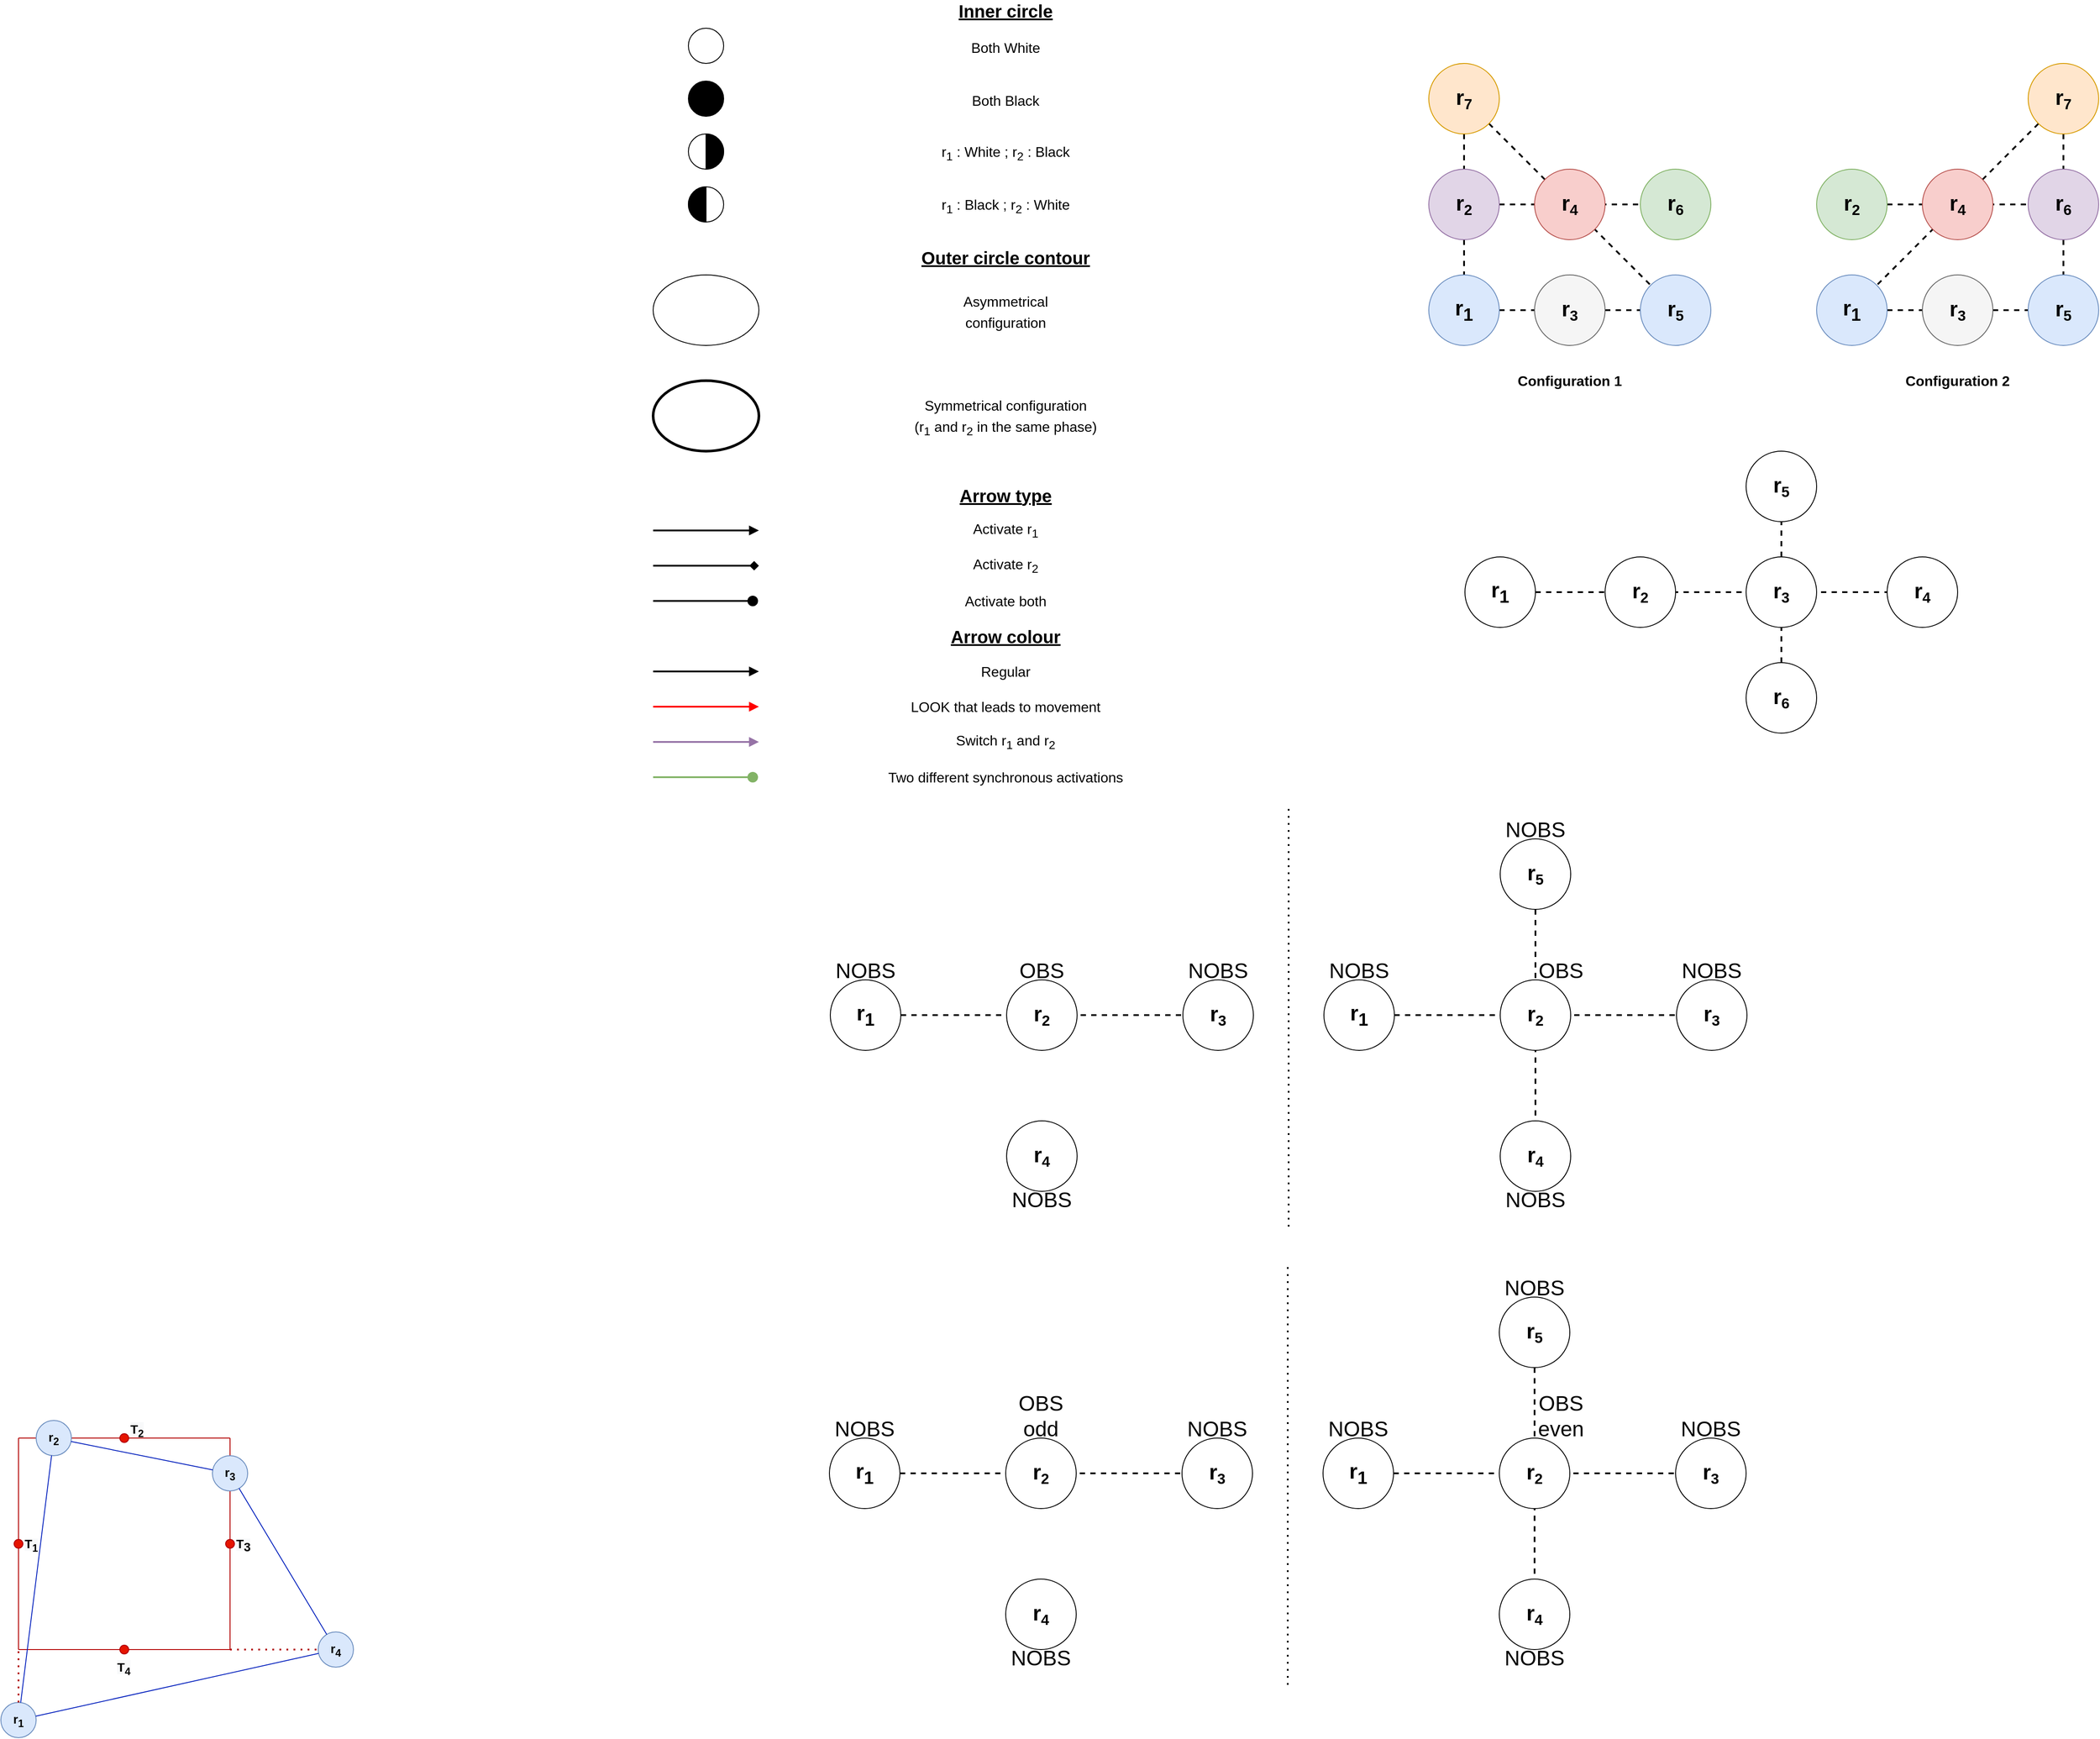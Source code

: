 <mxfile version="13.7.2" type="github">
  <diagram id="yP20fghHwXkNaPs_WLq3" name="Page-1">
    <mxGraphModel dx="1640" dy="391" grid="1" gridSize="10" guides="1" tooltips="1" connect="1" arrows="1" fold="1" page="1" pageScale="1" pageWidth="827" pageHeight="1169" math="0" shadow="0">
      <root>
        <mxCell id="0" />
        <mxCell id="1" parent="0" />
        <mxCell id="9e8V8WB4BOfyPJtOuMQp-1" style="edgeStyle=orthogonalEdgeStyle;rounded=0;html=1;exitX=0.5;exitY=0;entryX=0.5;entryY=1;dashed=1;startArrow=none;startFill=0;endArrow=none;endFill=0;jettySize=auto;orthogonalLoop=1;strokeColor=#000000;strokeWidth=2;fontSize=20;" edge="1" parent="1" source="9e8V8WB4BOfyPJtOuMQp-8" target="9e8V8WB4BOfyPJtOuMQp-7">
          <mxGeometry relative="1" as="geometry" />
        </mxCell>
        <mxCell id="9e8V8WB4BOfyPJtOuMQp-2" style="edgeStyle=orthogonalEdgeStyle;rounded=0;html=1;exitX=1;exitY=0.5;entryX=0;entryY=0.5;startArrow=none;startFill=0;endArrow=none;endFill=0;jettySize=auto;orthogonalLoop=1;strokeColor=#000000;strokeWidth=2;fontSize=12;dashed=1;" edge="1" parent="1" source="9e8V8WB4BOfyPJtOuMQp-3" target="9e8V8WB4BOfyPJtOuMQp-6">
          <mxGeometry relative="1" as="geometry" />
        </mxCell>
        <mxCell id="9e8V8WB4BOfyPJtOuMQp-3" value="&lt;b style=&quot;font-size: 24px&quot;&gt;r&lt;sub&gt;1&lt;/sub&gt;&lt;/b&gt;" style="ellipse;whiteSpace=wrap;html=1;aspect=fixed;strokeWidth=1;fillColor=#FFFFFF;" vertex="1" parent="1">
          <mxGeometry x="921" y="640" width="80" height="80" as="geometry" />
        </mxCell>
        <mxCell id="9e8V8WB4BOfyPJtOuMQp-4" value="&lt;b style=&quot;font-size: 24px&quot;&gt;r&lt;/b&gt;&lt;b style=&quot;font-size: 20px&quot;&gt;&lt;sub&gt;2&lt;/sub&gt;&lt;/b&gt;" style="ellipse;whiteSpace=wrap;html=1;aspect=fixed;strokeWidth=1;fillColor=#FFFFFF;" vertex="1" parent="1">
          <mxGeometry x="1080" y="640" width="80" height="80" as="geometry" />
        </mxCell>
        <mxCell id="9e8V8WB4BOfyPJtOuMQp-5" value="&lt;b style=&quot;font-size: 24px&quot;&gt;r&lt;/b&gt;&lt;b style=&quot;font-size: 20px&quot;&gt;&lt;sub&gt;3&lt;/sub&gt;&lt;/b&gt;" style="ellipse;whiteSpace=wrap;html=1;aspect=fixed;strokeWidth=1;fillColor=#FFFFFF;" vertex="1" parent="1">
          <mxGeometry x="1240" y="640" width="80" height="80" as="geometry" />
        </mxCell>
        <mxCell id="9e8V8WB4BOfyPJtOuMQp-6" value="&lt;b style=&quot;font-size: 24px&quot;&gt;r&lt;/b&gt;&lt;b&gt;&lt;sub&gt;4&lt;/sub&gt;&lt;/b&gt;" style="ellipse;whiteSpace=wrap;html=1;aspect=fixed;strokeWidth=1;fillColor=#FFFFFF;fontSize=20;fontStyle=1" vertex="1" parent="1">
          <mxGeometry x="1400" y="640" width="80" height="80" as="geometry" />
        </mxCell>
        <mxCell id="9e8V8WB4BOfyPJtOuMQp-7" value="&lt;b style=&quot;font-size: 24px&quot;&gt;r&lt;/b&gt;&lt;b&gt;&lt;sub&gt;5&lt;/sub&gt;&lt;/b&gt;" style="ellipse;whiteSpace=wrap;html=1;aspect=fixed;strokeWidth=1;fillColor=#FFFFFF;fontSize=20;fontStyle=1" vertex="1" parent="1">
          <mxGeometry x="1240" y="520" width="80" height="80" as="geometry" />
        </mxCell>
        <mxCell id="9e8V8WB4BOfyPJtOuMQp-8" value="&lt;b style=&quot;font-size: 24px&quot;&gt;r&lt;/b&gt;&lt;b&gt;&lt;sub&gt;6&lt;/sub&gt;&lt;/b&gt;" style="ellipse;whiteSpace=wrap;html=1;aspect=fixed;strokeWidth=1;fillColor=#FFFFFF;fontSize=20;fontStyle=1" vertex="1" parent="1">
          <mxGeometry x="1240" y="760" width="80" height="80" as="geometry" />
        </mxCell>
        <mxCell id="9e8V8WB4BOfyPJtOuMQp-9" style="edgeStyle=none;rounded=0;jumpStyle=arc;html=1;exitX=0.5;exitY=1;entryX=0.5;entryY=0;dashed=1;startArrow=none;startFill=0;endArrow=none;endFill=0;jettySize=auto;orthogonalLoop=1;strokeColor=#000000;strokeWidth=2;fontSize=16;fontColor=#000000;" edge="1" parent="1" source="9e8V8WB4BOfyPJtOuMQp-18" target="9e8V8WB4BOfyPJtOuMQp-15">
          <mxGeometry relative="1" as="geometry" />
        </mxCell>
        <mxCell id="9e8V8WB4BOfyPJtOuMQp-10" style="edgeStyle=none;rounded=0;jumpStyle=arc;html=1;exitX=1;exitY=1;entryX=0;entryY=0;startArrow=none;startFill=0;endArrow=none;endFill=0;jettySize=auto;orthogonalLoop=1;strokeColor=#000000;strokeWidth=2;fontSize=16;fontColor=#000000;dashed=1;" edge="1" parent="1" source="9e8V8WB4BOfyPJtOuMQp-18" target="9e8V8WB4BOfyPJtOuMQp-17">
          <mxGeometry relative="1" as="geometry" />
        </mxCell>
        <mxCell id="9e8V8WB4BOfyPJtOuMQp-11" style="edgeStyle=none;rounded=0;jumpStyle=arc;html=1;exitX=1;exitY=0.5;entryX=0;entryY=0.5;dashed=1;startArrow=none;startFill=0;endArrow=none;endFill=0;jettySize=auto;orthogonalLoop=1;strokeColor=#000000;strokeWidth=2;fontSize=16;fontColor=#000000;" edge="1" parent="1" source="9e8V8WB4BOfyPJtOuMQp-19" target="9e8V8WB4BOfyPJtOuMQp-13">
          <mxGeometry relative="1" as="geometry" />
        </mxCell>
        <mxCell id="9e8V8WB4BOfyPJtOuMQp-12" value="&lt;b style=&quot;font-size: 24px&quot;&gt;r&lt;/b&gt;&lt;b style=&quot;font-size: 20px&quot;&gt;&lt;sub&gt;4&lt;/sub&gt;&lt;/b&gt;" style="ellipse;whiteSpace=wrap;html=1;aspect=fixed;rounded=0;fillColor=#f8cecc;fontSize=16;strokeColor=#b85450;" vertex="1" parent="1">
          <mxGeometry x="1000" y="200" width="80" height="80" as="geometry" />
        </mxCell>
        <mxCell id="9e8V8WB4BOfyPJtOuMQp-13" value="&lt;b style=&quot;font-size: 24px&quot;&gt;r&lt;/b&gt;&lt;b style=&quot;font-size: 20px&quot;&gt;&lt;sub&gt;6&lt;/sub&gt;&lt;/b&gt;" style="ellipse;whiteSpace=wrap;html=1;aspect=fixed;rounded=0;fillColor=#d5e8d4;fontSize=16;strokeColor=#82b366;" vertex="1" parent="1">
          <mxGeometry x="1120" y="200" width="80" height="80" as="geometry" />
        </mxCell>
        <mxCell id="9e8V8WB4BOfyPJtOuMQp-14" style="edgeStyle=none;rounded=0;jumpStyle=arc;html=1;exitX=1;exitY=0.5;entryX=0;entryY=0.5;dashed=1;startArrow=none;startFill=0;endArrow=none;endFill=0;jettySize=auto;orthogonalLoop=1;strokeColor=#000000;strokeWidth=2;fontSize=16;fontColor=#000000;" edge="1" parent="1" source="9e8V8WB4BOfyPJtOuMQp-15" target="9e8V8WB4BOfyPJtOuMQp-17">
          <mxGeometry relative="1" as="geometry" />
        </mxCell>
        <mxCell id="9e8V8WB4BOfyPJtOuMQp-15" value="&lt;b style=&quot;font-size: 24px&quot;&gt;r&lt;sub&gt;1&lt;/sub&gt;&lt;/b&gt;" style="ellipse;whiteSpace=wrap;html=1;aspect=fixed;rounded=0;fillColor=#dae8fc;fontSize=16;strokeColor=#6c8ebf;" vertex="1" parent="1">
          <mxGeometry x="880" y="320" width="80" height="80" as="geometry" />
        </mxCell>
        <mxCell id="9e8V8WB4BOfyPJtOuMQp-16" value="&lt;b style=&quot;font-size: 24px&quot;&gt;r&lt;/b&gt;&lt;b style=&quot;font-size: 20px&quot;&gt;&lt;sub&gt;3&lt;/sub&gt;&lt;/b&gt;" style="ellipse;whiteSpace=wrap;html=1;aspect=fixed;rounded=0;fillColor=#f5f5f5;fontSize=16;strokeColor=#666666;" vertex="1" parent="1">
          <mxGeometry x="1000" y="320" width="80" height="80" as="geometry" />
        </mxCell>
        <mxCell id="9e8V8WB4BOfyPJtOuMQp-17" value="&lt;b style=&quot;font-size: 24px&quot;&gt;r&lt;/b&gt;&lt;b style=&quot;font-size: 20px&quot;&gt;&lt;sub&gt;5&lt;/sub&gt;&lt;/b&gt;" style="ellipse;whiteSpace=wrap;html=1;aspect=fixed;rounded=0;fillColor=#dae8fc;fontSize=16;strokeColor=#6c8ebf;" vertex="1" parent="1">
          <mxGeometry x="1120" y="320" width="80" height="80" as="geometry" />
        </mxCell>
        <mxCell id="9e8V8WB4BOfyPJtOuMQp-18" value="&lt;b style=&quot;font-size: 24px&quot;&gt;r&lt;/b&gt;&lt;b style=&quot;font-size: 20px&quot;&gt;&lt;sub&gt;7&lt;/sub&gt;&lt;/b&gt;" style="ellipse;whiteSpace=wrap;html=1;aspect=fixed;rounded=0;fillColor=#ffe6cc;fontSize=16;strokeColor=#d79b00;" vertex="1" parent="1">
          <mxGeometry x="880" y="80" width="80" height="80" as="geometry" />
        </mxCell>
        <mxCell id="9e8V8WB4BOfyPJtOuMQp-19" value="&lt;b style=&quot;font-size: 24px&quot;&gt;r&lt;/b&gt;&lt;b style=&quot;font-size: 20px&quot;&gt;&lt;sub&gt;2&lt;/sub&gt;&lt;/b&gt;" style="ellipse;whiteSpace=wrap;html=1;aspect=fixed;rounded=0;fillColor=#e1d5e7;fontSize=16;strokeColor=#9673a6;" vertex="1" parent="1">
          <mxGeometry x="880" y="200" width="80" height="80" as="geometry" />
        </mxCell>
        <mxCell id="9e8V8WB4BOfyPJtOuMQp-20" style="edgeStyle=none;rounded=0;jumpStyle=arc;html=1;dashed=1;startArrow=none;startFill=0;endArrow=none;endFill=0;jettySize=auto;orthogonalLoop=1;strokeColor=#000000;strokeWidth=2;fontSize=16;fontColor=#000000;entryX=1;entryY=0;exitX=0;exitY=1;" edge="1" parent="1" source="9e8V8WB4BOfyPJtOuMQp-29" target="9e8V8WB4BOfyPJtOuMQp-26">
          <mxGeometry relative="1" as="geometry" />
        </mxCell>
        <mxCell id="9e8V8WB4BOfyPJtOuMQp-21" style="edgeStyle=none;rounded=0;jumpStyle=arc;html=1;startArrow=none;startFill=0;endArrow=none;endFill=0;jettySize=auto;orthogonalLoop=1;strokeColor=#000000;strokeWidth=2;fontSize=16;fontColor=#000000;dashed=1;" edge="1" parent="1" source="9e8V8WB4BOfyPJtOuMQp-29" target="9e8V8WB4BOfyPJtOuMQp-28">
          <mxGeometry relative="1" as="geometry" />
        </mxCell>
        <mxCell id="9e8V8WB4BOfyPJtOuMQp-22" style="edgeStyle=none;rounded=0;jumpStyle=arc;html=1;exitX=1;exitY=0.5;entryX=0;entryY=0.5;dashed=1;startArrow=none;startFill=0;endArrow=none;endFill=0;jettySize=auto;orthogonalLoop=1;strokeColor=#000000;strokeWidth=2;fontSize=16;fontColor=#000000;" edge="1" parent="1" source="9e8V8WB4BOfyPJtOuMQp-30" target="9e8V8WB4BOfyPJtOuMQp-24">
          <mxGeometry relative="1" as="geometry" />
        </mxCell>
        <mxCell id="9e8V8WB4BOfyPJtOuMQp-23" value="&lt;b style=&quot;font-size: 24px&quot;&gt;r&lt;/b&gt;&lt;b style=&quot;font-size: 20px&quot;&gt;&lt;sub&gt;4&lt;/sub&gt;&lt;/b&gt;" style="ellipse;whiteSpace=wrap;html=1;aspect=fixed;rounded=0;fillColor=#f8cecc;fontSize=16;strokeColor=#b85450;" vertex="1" parent="1">
          <mxGeometry x="1440" y="200" width="80" height="80" as="geometry" />
        </mxCell>
        <mxCell id="9e8V8WB4BOfyPJtOuMQp-24" value="&lt;b style=&quot;font-size: 24px&quot;&gt;r&lt;/b&gt;&lt;b style=&quot;font-size: 20px&quot;&gt;&lt;sub&gt;6&lt;/sub&gt;&lt;/b&gt;" style="ellipse;whiteSpace=wrap;html=1;aspect=fixed;rounded=0;fillColor=#e1d5e7;fontSize=16;strokeColor=#9673a6;" vertex="1" parent="1">
          <mxGeometry x="1560" y="200" width="80" height="80" as="geometry" />
        </mxCell>
        <mxCell id="9e8V8WB4BOfyPJtOuMQp-25" style="edgeStyle=none;rounded=0;jumpStyle=arc;html=1;exitX=1;exitY=0.5;entryX=0;entryY=0.5;dashed=1;startArrow=none;startFill=0;endArrow=none;endFill=0;jettySize=auto;orthogonalLoop=1;strokeColor=#000000;strokeWidth=2;fontSize=16;fontColor=#000000;" edge="1" parent="1" source="9e8V8WB4BOfyPJtOuMQp-26" target="9e8V8WB4BOfyPJtOuMQp-28">
          <mxGeometry relative="1" as="geometry" />
        </mxCell>
        <mxCell id="9e8V8WB4BOfyPJtOuMQp-26" value="&lt;b style=&quot;font-size: 24px&quot;&gt;r&lt;sub&gt;1&lt;/sub&gt;&lt;/b&gt;" style="ellipse;whiteSpace=wrap;html=1;aspect=fixed;rounded=0;fillColor=#dae8fc;fontSize=16;strokeColor=#6c8ebf;" vertex="1" parent="1">
          <mxGeometry x="1320" y="320" width="80" height="80" as="geometry" />
        </mxCell>
        <mxCell id="9e8V8WB4BOfyPJtOuMQp-27" value="&lt;b style=&quot;font-size: 24px&quot;&gt;r&lt;/b&gt;&lt;b style=&quot;font-size: 20px&quot;&gt;&lt;sub&gt;3&lt;/sub&gt;&lt;/b&gt;" style="ellipse;whiteSpace=wrap;html=1;aspect=fixed;rounded=0;fillColor=#f5f5f5;fontSize=16;strokeColor=#666666;" vertex="1" parent="1">
          <mxGeometry x="1440" y="320" width="80" height="80" as="geometry" />
        </mxCell>
        <mxCell id="9e8V8WB4BOfyPJtOuMQp-28" value="&lt;b style=&quot;font-size: 24px&quot;&gt;r&lt;/b&gt;&lt;b style=&quot;font-size: 20px&quot;&gt;&lt;sub&gt;5&lt;/sub&gt;&lt;/b&gt;" style="ellipse;whiteSpace=wrap;html=1;aspect=fixed;rounded=0;fillColor=#dae8fc;fontSize=16;strokeColor=#6c8ebf;" vertex="1" parent="1">
          <mxGeometry x="1560" y="320" width="80" height="80" as="geometry" />
        </mxCell>
        <mxCell id="9e8V8WB4BOfyPJtOuMQp-29" value="&lt;b style=&quot;font-size: 24px&quot;&gt;r&lt;/b&gt;&lt;b style=&quot;font-size: 20px&quot;&gt;&lt;sub&gt;7&lt;/sub&gt;&lt;/b&gt;" style="ellipse;whiteSpace=wrap;html=1;aspect=fixed;rounded=0;fillColor=#ffe6cc;fontSize=16;strokeColor=#d79b00;" vertex="1" parent="1">
          <mxGeometry x="1560" y="80" width="80" height="80" as="geometry" />
        </mxCell>
        <mxCell id="9e8V8WB4BOfyPJtOuMQp-30" value="&lt;b style=&quot;font-size: 24px&quot;&gt;r&lt;/b&gt;&lt;b style=&quot;font-size: 20px&quot;&gt;&lt;sub&gt;2&lt;/sub&gt;&lt;/b&gt;" style="ellipse;whiteSpace=wrap;html=1;aspect=fixed;rounded=0;fillColor=#d5e8d4;fontSize=16;strokeColor=#82b366;" vertex="1" parent="1">
          <mxGeometry x="1320" y="200" width="80" height="80" as="geometry" />
        </mxCell>
        <mxCell id="9e8V8WB4BOfyPJtOuMQp-31" value="Configuration 1" style="text;html=1;strokeColor=none;fillColor=none;align=center;verticalAlign=middle;whiteSpace=wrap;rounded=0;fontSize=16;fontStyle=1" vertex="1" parent="1">
          <mxGeometry x="970" y="430" width="140" height="20" as="geometry" />
        </mxCell>
        <mxCell id="9e8V8WB4BOfyPJtOuMQp-32" value="Configuration 2" style="text;html=1;strokeColor=none;fillColor=none;align=center;verticalAlign=middle;whiteSpace=wrap;rounded=0;fontSize=16;fontStyle=1" vertex="1" parent="1">
          <mxGeometry x="1410" y="430" width="140" height="20" as="geometry" />
        </mxCell>
        <mxCell id="9e8V8WB4BOfyPJtOuMQp-33" style="edgeStyle=orthogonalEdgeStyle;rounded=0;orthogonalLoop=1;jettySize=auto;html=1;exitX=1;exitY=0.5;exitDx=0;exitDy=0;entryX=0;entryY=0.5;entryDx=0;entryDy=0;fontSize=24;dashed=1;endArrow=none;endFill=0;strokeWidth=2;" edge="1" parent="1" source="9e8V8WB4BOfyPJtOuMQp-34" target="9e8V8WB4BOfyPJtOuMQp-35">
          <mxGeometry relative="1" as="geometry" />
        </mxCell>
        <mxCell id="9e8V8WB4BOfyPJtOuMQp-34" value="&lt;b&gt;r&lt;sub&gt;1&lt;/sub&gt;&lt;/b&gt;" style="ellipse;whiteSpace=wrap;html=1;aspect=fixed;fontStyle=1;fontSize=24;" vertex="1" parent="1">
          <mxGeometry x="201" y="1120" width="80" height="80" as="geometry" />
        </mxCell>
        <mxCell id="9e8V8WB4BOfyPJtOuMQp-35" value="&lt;b&gt;r&lt;/b&gt;&lt;b style=&quot;font-size: 20px&quot;&gt;&lt;sub&gt;3&lt;/sub&gt;&lt;/b&gt;" style="ellipse;whiteSpace=wrap;html=1;aspect=fixed;fontStyle=1;fontSize=24;" vertex="1" parent="1">
          <mxGeometry x="601" y="1120" width="80" height="80" as="geometry" />
        </mxCell>
        <mxCell id="9e8V8WB4BOfyPJtOuMQp-36" value="&lt;b&gt;r&lt;/b&gt;&lt;b style=&quot;font-size: 20px&quot;&gt;&lt;sub&gt;4&lt;/sub&gt;&lt;/b&gt;" style="ellipse;whiteSpace=wrap;html=1;aspect=fixed;fontStyle=1;fontSize=24;" vertex="1" parent="1">
          <mxGeometry x="401" y="1280" width="80" height="80" as="geometry" />
        </mxCell>
        <mxCell id="9e8V8WB4BOfyPJtOuMQp-37" value="&lt;b&gt;r&lt;/b&gt;&lt;b style=&quot;font-size: 20px&quot;&gt;&lt;sub&gt;2&lt;/sub&gt;&lt;/b&gt;" style="ellipse;whiteSpace=wrap;html=1;aspect=fixed;fontStyle=1;fontSize=24;" vertex="1" parent="1">
          <mxGeometry x="401" y="1120" width="80" height="80" as="geometry" />
        </mxCell>
        <mxCell id="9e8V8WB4BOfyPJtOuMQp-38" value="NOBS" style="text;html=1;strokeColor=none;fillColor=none;align=center;verticalAlign=middle;whiteSpace=wrap;rounded=0;fontSize=24;" vertex="1" parent="1">
          <mxGeometry x="221" y="1100" width="40" height="20" as="geometry" />
        </mxCell>
        <mxCell id="9e8V8WB4BOfyPJtOuMQp-39" value="NOBS" style="text;html=1;strokeColor=none;fillColor=none;align=center;verticalAlign=middle;whiteSpace=wrap;rounded=0;fontSize=24;" vertex="1" parent="1">
          <mxGeometry x="621" y="1100" width="40" height="20" as="geometry" />
        </mxCell>
        <mxCell id="9e8V8WB4BOfyPJtOuMQp-40" value="NOBS" style="text;html=1;strokeColor=none;fillColor=none;align=center;verticalAlign=middle;whiteSpace=wrap;rounded=0;fontSize=24;" vertex="1" parent="1">
          <mxGeometry x="421" y="1360" width="40" height="20" as="geometry" />
        </mxCell>
        <mxCell id="9e8V8WB4BOfyPJtOuMQp-41" value="OBS" style="text;html=1;strokeColor=none;fillColor=none;align=center;verticalAlign=middle;whiteSpace=wrap;rounded=0;fontSize=24;" vertex="1" parent="1">
          <mxGeometry x="421" y="1100" width="40" height="20" as="geometry" />
        </mxCell>
        <mxCell id="9e8V8WB4BOfyPJtOuMQp-42" style="edgeStyle=orthogonalEdgeStyle;rounded=0;orthogonalLoop=1;jettySize=auto;html=1;exitX=1;exitY=0.5;exitDx=0;exitDy=0;entryX=0;entryY=0.5;entryDx=0;entryDy=0;fontSize=24;dashed=1;endArrow=none;endFill=0;strokeWidth=2;" edge="1" parent="1" source="9e8V8WB4BOfyPJtOuMQp-43" target="9e8V8WB4BOfyPJtOuMQp-44">
          <mxGeometry relative="1" as="geometry" />
        </mxCell>
        <mxCell id="9e8V8WB4BOfyPJtOuMQp-43" value="&lt;b&gt;r&lt;sub&gt;1&lt;/sub&gt;&lt;/b&gt;" style="ellipse;whiteSpace=wrap;html=1;aspect=fixed;fontStyle=1;fontSize=24;" vertex="1" parent="1">
          <mxGeometry x="761" y="1120" width="80" height="80" as="geometry" />
        </mxCell>
        <mxCell id="9e8V8WB4BOfyPJtOuMQp-44" value="&lt;b&gt;r&lt;/b&gt;&lt;b style=&quot;font-size: 20px&quot;&gt;&lt;sub&gt;3&lt;/sub&gt;&lt;/b&gt;" style="ellipse;whiteSpace=wrap;html=1;aspect=fixed;fontStyle=1;fontSize=24;" vertex="1" parent="1">
          <mxGeometry x="1161" y="1120" width="80" height="80" as="geometry" />
        </mxCell>
        <mxCell id="9e8V8WB4BOfyPJtOuMQp-45" value="&lt;b&gt;r&lt;/b&gt;&lt;b style=&quot;font-size: 20px&quot;&gt;&lt;sub&gt;4&lt;/sub&gt;&lt;/b&gt;" style="ellipse;whiteSpace=wrap;html=1;aspect=fixed;fontStyle=1;fontSize=24;" vertex="1" parent="1">
          <mxGeometry x="961" y="1280" width="80" height="80" as="geometry" />
        </mxCell>
        <mxCell id="9e8V8WB4BOfyPJtOuMQp-46" value="NOBS" style="text;html=1;strokeColor=none;fillColor=none;align=center;verticalAlign=middle;whiteSpace=wrap;rounded=0;fontSize=24;" vertex="1" parent="1">
          <mxGeometry x="781" y="1100" width="40" height="20" as="geometry" />
        </mxCell>
        <mxCell id="9e8V8WB4BOfyPJtOuMQp-47" value="NOBS" style="text;html=1;strokeColor=none;fillColor=none;align=center;verticalAlign=middle;whiteSpace=wrap;rounded=0;fontSize=24;" vertex="1" parent="1">
          <mxGeometry x="1181" y="1100" width="40" height="20" as="geometry" />
        </mxCell>
        <mxCell id="9e8V8WB4BOfyPJtOuMQp-48" value="NOBS" style="text;html=1;strokeColor=none;fillColor=none;align=center;verticalAlign=middle;whiteSpace=wrap;rounded=0;fontSize=24;" vertex="1" parent="1">
          <mxGeometry x="981" y="1360" width="40" height="20" as="geometry" />
        </mxCell>
        <mxCell id="9e8V8WB4BOfyPJtOuMQp-49" style="edgeStyle=orthogonalEdgeStyle;rounded=0;orthogonalLoop=1;jettySize=auto;html=1;exitX=0.5;exitY=1;exitDx=0;exitDy=0;entryX=0.5;entryY=0;entryDx=0;entryDy=0;dashed=1;endArrow=none;endFill=0;strokeWidth=2;fontSize=24;" edge="1" parent="1" source="9e8V8WB4BOfyPJtOuMQp-50" target="9e8V8WB4BOfyPJtOuMQp-45">
          <mxGeometry relative="1" as="geometry" />
        </mxCell>
        <mxCell id="9e8V8WB4BOfyPJtOuMQp-50" value="&lt;b&gt;r&lt;/b&gt;&lt;b style=&quot;font-size: 20px&quot;&gt;&lt;sub&gt;5&lt;/sub&gt;&lt;/b&gt;" style="ellipse;whiteSpace=wrap;html=1;aspect=fixed;fontStyle=1;fontSize=24;" vertex="1" parent="1">
          <mxGeometry x="961" y="960" width="80" height="80" as="geometry" />
        </mxCell>
        <mxCell id="9e8V8WB4BOfyPJtOuMQp-51" value="NOBS" style="text;html=1;strokeColor=none;fillColor=none;align=center;verticalAlign=middle;whiteSpace=wrap;rounded=0;fontSize=24;" vertex="1" parent="1">
          <mxGeometry x="981" y="940" width="40" height="20" as="geometry" />
        </mxCell>
        <mxCell id="9e8V8WB4BOfyPJtOuMQp-52" value="&lt;b&gt;r&lt;/b&gt;&lt;b style=&quot;font-size: 20px&quot;&gt;&lt;sub&gt;2&lt;/sub&gt;&lt;/b&gt;" style="ellipse;whiteSpace=wrap;html=1;aspect=fixed;fontStyle=1;fontSize=24;" vertex="1" parent="1">
          <mxGeometry x="961" y="1120" width="80" height="80" as="geometry" />
        </mxCell>
        <mxCell id="9e8V8WB4BOfyPJtOuMQp-53" value="" style="endArrow=none;dashed=1;html=1;dashPattern=1 3;strokeWidth=2;fontSize=24;" edge="1" parent="1">
          <mxGeometry width="50" height="50" relative="1" as="geometry">
            <mxPoint x="721" y="1400" as="sourcePoint" />
            <mxPoint x="721" y="920" as="targetPoint" />
          </mxGeometry>
        </mxCell>
        <mxCell id="9e8V8WB4BOfyPJtOuMQp-54" value="OBS" style="text;html=1;strokeColor=none;fillColor=none;align=center;verticalAlign=middle;whiteSpace=wrap;rounded=0;fontSize=24;" vertex="1" parent="1">
          <mxGeometry x="1010" y="1100" width="40" height="20" as="geometry" />
        </mxCell>
        <mxCell id="9e8V8WB4BOfyPJtOuMQp-55" style="edgeStyle=orthogonalEdgeStyle;rounded=0;orthogonalLoop=1;jettySize=auto;html=1;exitX=1;exitY=0.5;exitDx=0;exitDy=0;entryX=0;entryY=0.5;entryDx=0;entryDy=0;fontSize=24;dashed=1;endArrow=none;endFill=0;strokeWidth=2;" edge="1" parent="1" source="9e8V8WB4BOfyPJtOuMQp-56" target="9e8V8WB4BOfyPJtOuMQp-57">
          <mxGeometry relative="1" as="geometry" />
        </mxCell>
        <mxCell id="9e8V8WB4BOfyPJtOuMQp-56" value="&lt;b&gt;r&lt;sub&gt;1&lt;/sub&gt;&lt;/b&gt;" style="ellipse;whiteSpace=wrap;html=1;aspect=fixed;fontStyle=1;fontSize=24;" vertex="1" parent="1">
          <mxGeometry x="200" y="1640" width="80" height="80" as="geometry" />
        </mxCell>
        <mxCell id="9e8V8WB4BOfyPJtOuMQp-57" value="&lt;b&gt;r&lt;/b&gt;&lt;b style=&quot;font-size: 20px&quot;&gt;&lt;sub&gt;3&lt;/sub&gt;&lt;/b&gt;" style="ellipse;whiteSpace=wrap;html=1;aspect=fixed;fontStyle=1;fontSize=24;" vertex="1" parent="1">
          <mxGeometry x="600" y="1640" width="80" height="80" as="geometry" />
        </mxCell>
        <mxCell id="9e8V8WB4BOfyPJtOuMQp-58" value="&lt;b&gt;r&lt;/b&gt;&lt;b style=&quot;font-size: 20px&quot;&gt;&lt;sub&gt;4&lt;/sub&gt;&lt;/b&gt;" style="ellipse;whiteSpace=wrap;html=1;aspect=fixed;fontStyle=1;fontSize=24;" vertex="1" parent="1">
          <mxGeometry x="400" y="1800" width="80" height="80" as="geometry" />
        </mxCell>
        <mxCell id="9e8V8WB4BOfyPJtOuMQp-59" value="&lt;b&gt;r&lt;/b&gt;&lt;b style=&quot;font-size: 20px&quot;&gt;&lt;sub&gt;2&lt;/sub&gt;&lt;/b&gt;" style="ellipse;whiteSpace=wrap;html=1;aspect=fixed;fontStyle=1;fontSize=24;" vertex="1" parent="1">
          <mxGeometry x="400" y="1640" width="80" height="80" as="geometry" />
        </mxCell>
        <mxCell id="9e8V8WB4BOfyPJtOuMQp-60" value="NOBS" style="text;html=1;strokeColor=none;fillColor=none;align=center;verticalAlign=middle;whiteSpace=wrap;rounded=0;fontSize=24;" vertex="1" parent="1">
          <mxGeometry x="220" y="1620" width="40" height="20" as="geometry" />
        </mxCell>
        <mxCell id="9e8V8WB4BOfyPJtOuMQp-61" value="NOBS" style="text;html=1;strokeColor=none;fillColor=none;align=center;verticalAlign=middle;whiteSpace=wrap;rounded=0;fontSize=24;" vertex="1" parent="1">
          <mxGeometry x="620" y="1620" width="40" height="20" as="geometry" />
        </mxCell>
        <mxCell id="9e8V8WB4BOfyPJtOuMQp-62" value="NOBS" style="text;html=1;strokeColor=none;fillColor=none;align=center;verticalAlign=middle;whiteSpace=wrap;rounded=0;fontSize=24;" vertex="1" parent="1">
          <mxGeometry x="420" y="1880" width="40" height="20" as="geometry" />
        </mxCell>
        <mxCell id="9e8V8WB4BOfyPJtOuMQp-63" value="OBS&lt;br&gt;odd" style="text;html=1;strokeColor=none;fillColor=none;align=center;verticalAlign=middle;whiteSpace=wrap;rounded=0;fontSize=24;" vertex="1" parent="1">
          <mxGeometry x="420" y="1590" width="40" height="50" as="geometry" />
        </mxCell>
        <mxCell id="9e8V8WB4BOfyPJtOuMQp-64" style="edgeStyle=orthogonalEdgeStyle;rounded=0;orthogonalLoop=1;jettySize=auto;html=1;exitX=1;exitY=0.5;exitDx=0;exitDy=0;entryX=0;entryY=0.5;entryDx=0;entryDy=0;fontSize=24;dashed=1;endArrow=none;endFill=0;strokeWidth=2;" edge="1" parent="1" source="9e8V8WB4BOfyPJtOuMQp-65" target="9e8V8WB4BOfyPJtOuMQp-66">
          <mxGeometry relative="1" as="geometry" />
        </mxCell>
        <mxCell id="9e8V8WB4BOfyPJtOuMQp-65" value="&lt;b&gt;r&lt;sub&gt;1&lt;/sub&gt;&lt;/b&gt;" style="ellipse;whiteSpace=wrap;html=1;aspect=fixed;fontStyle=1;fontSize=24;" vertex="1" parent="1">
          <mxGeometry x="760" y="1640" width="80" height="80" as="geometry" />
        </mxCell>
        <mxCell id="9e8V8WB4BOfyPJtOuMQp-66" value="&lt;b&gt;r&lt;/b&gt;&lt;b style=&quot;font-size: 20px&quot;&gt;&lt;sub&gt;3&lt;/sub&gt;&lt;/b&gt;" style="ellipse;whiteSpace=wrap;html=1;aspect=fixed;fontStyle=1;fontSize=24;" vertex="1" parent="1">
          <mxGeometry x="1160" y="1640" width="80" height="80" as="geometry" />
        </mxCell>
        <mxCell id="9e8V8WB4BOfyPJtOuMQp-67" value="&lt;b&gt;r&lt;/b&gt;&lt;b style=&quot;font-size: 20px&quot;&gt;&lt;sub&gt;4&lt;/sub&gt;&lt;/b&gt;" style="ellipse;whiteSpace=wrap;html=1;aspect=fixed;fontStyle=1;fontSize=24;" vertex="1" parent="1">
          <mxGeometry x="960" y="1800" width="80" height="80" as="geometry" />
        </mxCell>
        <mxCell id="9e8V8WB4BOfyPJtOuMQp-68" value="NOBS" style="text;html=1;strokeColor=none;fillColor=none;align=center;verticalAlign=middle;whiteSpace=wrap;rounded=0;fontSize=24;" vertex="1" parent="1">
          <mxGeometry x="780" y="1620" width="40" height="20" as="geometry" />
        </mxCell>
        <mxCell id="9e8V8WB4BOfyPJtOuMQp-69" value="NOBS" style="text;html=1;strokeColor=none;fillColor=none;align=center;verticalAlign=middle;whiteSpace=wrap;rounded=0;fontSize=24;" vertex="1" parent="1">
          <mxGeometry x="1180" y="1620" width="40" height="20" as="geometry" />
        </mxCell>
        <mxCell id="9e8V8WB4BOfyPJtOuMQp-70" value="NOBS" style="text;html=1;strokeColor=none;fillColor=none;align=center;verticalAlign=middle;whiteSpace=wrap;rounded=0;fontSize=24;" vertex="1" parent="1">
          <mxGeometry x="980" y="1880" width="40" height="20" as="geometry" />
        </mxCell>
        <mxCell id="9e8V8WB4BOfyPJtOuMQp-71" style="edgeStyle=orthogonalEdgeStyle;rounded=0;orthogonalLoop=1;jettySize=auto;html=1;exitX=0.5;exitY=1;exitDx=0;exitDy=0;entryX=0.5;entryY=0;entryDx=0;entryDy=0;dashed=1;endArrow=none;endFill=0;strokeWidth=2;fontSize=24;" edge="1" parent="1" source="9e8V8WB4BOfyPJtOuMQp-72" target="9e8V8WB4BOfyPJtOuMQp-67">
          <mxGeometry relative="1" as="geometry" />
        </mxCell>
        <mxCell id="9e8V8WB4BOfyPJtOuMQp-72" value="&lt;b&gt;r&lt;/b&gt;&lt;b style=&quot;font-size: 20px&quot;&gt;&lt;sub&gt;5&lt;/sub&gt;&lt;/b&gt;" style="ellipse;whiteSpace=wrap;html=1;aspect=fixed;fontStyle=1;fontSize=24;" vertex="1" parent="1">
          <mxGeometry x="960" y="1480" width="80" height="80" as="geometry" />
        </mxCell>
        <mxCell id="9e8V8WB4BOfyPJtOuMQp-73" value="NOBS" style="text;html=1;strokeColor=none;fillColor=none;align=center;verticalAlign=middle;whiteSpace=wrap;rounded=0;fontSize=24;" vertex="1" parent="1">
          <mxGeometry x="980" y="1460" width="40" height="20" as="geometry" />
        </mxCell>
        <mxCell id="9e8V8WB4BOfyPJtOuMQp-74" value="&lt;b&gt;r&lt;/b&gt;&lt;b style=&quot;font-size: 20px&quot;&gt;&lt;sub&gt;2&lt;/sub&gt;&lt;/b&gt;" style="ellipse;whiteSpace=wrap;html=1;aspect=fixed;fontStyle=1;fontSize=24;" vertex="1" parent="1">
          <mxGeometry x="960" y="1640" width="80" height="80" as="geometry" />
        </mxCell>
        <mxCell id="9e8V8WB4BOfyPJtOuMQp-75" value="" style="endArrow=none;dashed=1;html=1;dashPattern=1 3;strokeWidth=2;fontSize=24;" edge="1" parent="1">
          <mxGeometry width="50" height="50" relative="1" as="geometry">
            <mxPoint x="720" y="1920" as="sourcePoint" />
            <mxPoint x="720" y="1440" as="targetPoint" />
          </mxGeometry>
        </mxCell>
        <mxCell id="9e8V8WB4BOfyPJtOuMQp-76" value="OBS&lt;br&gt;even" style="text;html=1;strokeColor=none;fillColor=none;align=center;verticalAlign=middle;whiteSpace=wrap;rounded=0;fontSize=24;" vertex="1" parent="1">
          <mxGeometry x="1010" y="1590" width="40" height="50" as="geometry" />
        </mxCell>
        <mxCell id="9e8V8WB4BOfyPJtOuMQp-77" value="" style="ellipse;whiteSpace=wrap;html=1;shadow=0;strokeColor=#000000;strokeWidth=1;fillColor=#000000;gradientColor=none;" vertex="1" parent="1">
          <mxGeometry x="40" y="100" width="40" height="40" as="geometry" />
        </mxCell>
        <mxCell id="9e8V8WB4BOfyPJtOuMQp-78" value="" style="ellipse;whiteSpace=wrap;html=1;shadow=0;strokeColor=#000000;strokeWidth=1;fillColor=#ffffff;gradientColor=none;aspect=fixed;" vertex="1" parent="1">
          <mxGeometry x="40" y="40" width="40" height="40" as="geometry" />
        </mxCell>
        <mxCell id="9e8V8WB4BOfyPJtOuMQp-79" value="" style="verticalLabelPosition=bottom;align=center;dashed=0;html=1;verticalAlign=top;shape=stencil(lVTRboMwDPwaHkEsGar2OLHuBzZpzy41bdSQRE5W6N8vELo1okEdQiI+4/PZh8h4bY9gMGMlWIONy/hbxtgZSMBOepj5zDGAVRlCBR0G5MMhdB75JDAhZx3pE/Zi7+YioY5IwoVsf0vEt1n56sHx5nWjlfLthVY2ytzkPTcI5SIFX4HY+B4dOqSAzkKHKLrMUVFN8ft/2mwfaVO8VNUDrXjtkdS4vN5BczqQ/lb7uwJRSmEsLl3p4/D+7Ck5iaa8bjXhippWSBksTy10fKPRUpMPw3NSkjFeTteKFwbGj2iRuKY7fca/QZ9ZsYlm3RQ8yX2lAGr8QQIdMPfnvJVwCNVPgYtmdjYbS5c4tj2iWZYNsYRyyGEQNiftYLT8njW/+tf0NlLb5KY9ntjYmk9T3cLlCQ0/hgn4AQ==);shadow=0;strokeColor=#000000;strokeWidth=1;fillColor=#ffffff;gradientColor=none;rotation=225;direction=south;aspect=fixed;" vertex="1" parent="1">
          <mxGeometry x="40" y="160" width="40" height="40" as="geometry" />
        </mxCell>
        <mxCell id="9e8V8WB4BOfyPJtOuMQp-80" value="" style="verticalLabelPosition=bottom;align=center;dashed=0;html=1;verticalAlign=top;shape=stencil(lVTRboMwDPwaHkEsGar2OLHuBzZpzy41bdSQRE5W6N8vELo1okEdQiI+4/PZh8h4bY9gMGMlWIONy/hbxtgZSMBOepj5zDGAVRlCBR0G5MMhdB75JDAhZx3pE/Zi7+YioY5IwoVsf0vEt1n56sHx5nWjlfLthVY2ytzkPTcI5SIFX4HY+B4dOqSAzkKHKLrMUVFN8ft/2mwfaVO8VNUDrXjtkdS4vN5BczqQ/lb7uwJRSmEsLl3p4/D+7Ck5iaa8bjXhippWSBksTy10fKPRUpMPw3NSkjFeTteKFwbGj2iRuKY7fca/QZ9ZsYlm3RQ8yX2lAGr8QQIdMPfnvJVwCNVPgYtmdjYbS5c4tj2iWZYNsYRyyGEQNiftYLT8njW/+tf0NlLb5KY9ntjYmk9T3cLlCQ0/hgn4AQ==);shadow=0;strokeColor=#000000;strokeWidth=1;fillColor=#ffffff;gradientColor=none;rotation=45;direction=south;aspect=fixed;" vertex="1" parent="1">
          <mxGeometry x="40" y="220" width="40" height="40" as="geometry" />
        </mxCell>
        <mxCell id="9e8V8WB4BOfyPJtOuMQp-81" value="" style="ellipse;whiteSpace=wrap;html=1;shadow=0;strokeColor=#000000;strokeWidth=3;fillColor=none;gradientColor=#FF0000;fontSize=16;" vertex="1" parent="1">
          <mxGeometry y="440" width="120" height="80" as="geometry" />
        </mxCell>
        <mxCell id="9e8V8WB4BOfyPJtOuMQp-82" value="" style="ellipse;whiteSpace=wrap;html=1;shadow=0;strokeColor=#000000;strokeWidth=1;fillColor=none;gradientColor=#FF0000;fontSize=16;" vertex="1" parent="1">
          <mxGeometry y="320" width="120" height="80" as="geometry" />
        </mxCell>
        <mxCell id="9e8V8WB4BOfyPJtOuMQp-83" value="Inner circle" style="text;html=1;strokeColor=none;fillColor=none;align=center;verticalAlign=middle;whiteSpace=wrap;shadow=0;fontSize=20;fontStyle=5" vertex="1" parent="1">
          <mxGeometry x="300" y="10" width="200" height="20" as="geometry" />
        </mxCell>
        <mxCell id="9e8V8WB4BOfyPJtOuMQp-84" value="Outer circle contour" style="text;html=1;strokeColor=none;fillColor=none;align=center;verticalAlign=middle;whiteSpace=wrap;shadow=0;fontSize=20;fontStyle=5" vertex="1" parent="1">
          <mxGeometry x="300" y="290" width="200" height="20" as="geometry" />
        </mxCell>
        <mxCell id="9e8V8WB4BOfyPJtOuMQp-85" value="&lt;font style=&quot;font-size: 16px&quot;&gt;Both White&lt;/font&gt;" style="text;html=1;strokeColor=none;fillColor=none;align=center;verticalAlign=middle;whiteSpace=wrap;shadow=0;fontSize=20;" vertex="1" parent="1">
          <mxGeometry x="320" y="50" width="160" height="20" as="geometry" />
        </mxCell>
        <mxCell id="9e8V8WB4BOfyPJtOuMQp-86" value="&lt;font style=&quot;font-size: 16px&quot;&gt;Both Black&lt;/font&gt;" style="text;html=1;strokeColor=none;fillColor=none;align=center;verticalAlign=middle;whiteSpace=wrap;shadow=0;fontSize=20;" vertex="1" parent="1">
          <mxGeometry x="320" y="110" width="160" height="20" as="geometry" />
        </mxCell>
        <mxCell id="9e8V8WB4BOfyPJtOuMQp-87" value="&lt;font style=&quot;font-size: 16px&quot;&gt;r&lt;sub&gt;1&lt;/sub&gt; : White ; r&lt;sub&gt;2&lt;/sub&gt; : Black&lt;br&gt;&lt;/font&gt;" style="text;html=1;strokeColor=none;fillColor=none;align=center;verticalAlign=middle;whiteSpace=wrap;shadow=0;fontSize=20;" vertex="1" parent="1">
          <mxGeometry x="320" y="170" width="160" height="20" as="geometry" />
        </mxCell>
        <mxCell id="9e8V8WB4BOfyPJtOuMQp-88" style="edgeStyle=orthogonalEdgeStyle;curved=1;rounded=1;comic=0;html=1;exitX=1;exitY=0.25;entryX=1;entryY=0.25;startArrow=none;startFill=0;endArrow=block;endFill=1;endSize=3;jettySize=auto;orthogonalLoop=1;strokeColor=#FF0000;strokeWidth=2;fillColor=none;fontSize=20;" edge="1" parent="1" source="9e8V8WB4BOfyPJtOuMQp-87" target="9e8V8WB4BOfyPJtOuMQp-87">
          <mxGeometry relative="1" as="geometry" />
        </mxCell>
        <mxCell id="9e8V8WB4BOfyPJtOuMQp-89" value="&lt;font style=&quot;font-size: 16px&quot;&gt;Asymmetrical configuration&lt;/font&gt;" style="text;html=1;strokeColor=none;fillColor=none;align=center;verticalAlign=middle;whiteSpace=wrap;shadow=0;fontSize=20;" vertex="1" parent="1">
          <mxGeometry x="320" y="350" width="160" height="20" as="geometry" />
        </mxCell>
        <mxCell id="9e8V8WB4BOfyPJtOuMQp-90" value="&lt;font style=&quot;font-size: 16px&quot;&gt;Symmetrical configuration&lt;br&gt;(r&lt;sub&gt;1&lt;/sub&gt;&amp;nbsp;and r&lt;sub&gt;2&lt;/sub&gt;&amp;nbsp;in the same phase)&lt;br&gt;&lt;/font&gt;" style="text;html=1;strokeColor=none;fillColor=none;align=center;verticalAlign=middle;whiteSpace=wrap;shadow=0;fontSize=20;" vertex="1" parent="1">
          <mxGeometry x="275" y="470" width="250" height="20" as="geometry" />
        </mxCell>
        <mxCell id="9e8V8WB4BOfyPJtOuMQp-91" value="&lt;font style=&quot;font-size: 16px&quot;&gt;r&lt;sub&gt;1&lt;/sub&gt;&amp;nbsp;: Black ; r&lt;sub&gt;2&lt;/sub&gt;&amp;nbsp;: White&lt;br&gt;&lt;/font&gt;" style="text;html=1;strokeColor=none;fillColor=none;align=center;verticalAlign=middle;whiteSpace=wrap;shadow=0;fontSize=20;" vertex="1" parent="1">
          <mxGeometry x="320" y="230" width="160" height="20" as="geometry" />
        </mxCell>
        <mxCell id="9e8V8WB4BOfyPJtOuMQp-92" value="" style="endArrow=block;html=1;strokeColor=#000000;strokeWidth=2;fillColor=none;fontSize=16;endFill=1;" edge="1" parent="1">
          <mxGeometry width="50" height="50" relative="1" as="geometry">
            <mxPoint y="610" as="sourcePoint" />
            <mxPoint x="120" y="610" as="targetPoint" />
          </mxGeometry>
        </mxCell>
        <mxCell id="9e8V8WB4BOfyPJtOuMQp-93" value="" style="endArrow=diamond;html=1;strokeColor=#000000;strokeWidth=2;fillColor=none;fontSize=16;endFill=1;" edge="1" parent="1">
          <mxGeometry width="50" height="50" relative="1" as="geometry">
            <mxPoint y="650" as="sourcePoint" />
            <mxPoint x="120" y="650" as="targetPoint" />
          </mxGeometry>
        </mxCell>
        <mxCell id="9e8V8WB4BOfyPJtOuMQp-94" value="" style="endArrow=circle;html=1;strokeColor=#000000;strokeWidth=2;fillColor=none;fontSize=16;endFill=1;endSize=3;" edge="1" parent="1">
          <mxGeometry width="50" height="50" relative="1" as="geometry">
            <mxPoint y="690" as="sourcePoint" />
            <mxPoint x="120" y="690" as="targetPoint" />
          </mxGeometry>
        </mxCell>
        <mxCell id="9e8V8WB4BOfyPJtOuMQp-95" value="" style="endArrow=block;html=1;strokeColor=#FF0000;strokeWidth=2;fillColor=none;fontSize=16;endFill=1;" edge="1" parent="1">
          <mxGeometry width="50" height="50" relative="1" as="geometry">
            <mxPoint y="810" as="sourcePoint" />
            <mxPoint x="120" y="810" as="targetPoint" />
          </mxGeometry>
        </mxCell>
        <mxCell id="9e8V8WB4BOfyPJtOuMQp-96" value="" style="endArrow=block;html=1;strokeColor=#9673a6;strokeWidth=2;fillColor=#e1d5e7;fontSize=16;endFill=1;" edge="1" parent="1">
          <mxGeometry width="50" height="50" relative="1" as="geometry">
            <mxPoint y="850" as="sourcePoint" />
            <mxPoint x="120" y="850" as="targetPoint" />
          </mxGeometry>
        </mxCell>
        <mxCell id="9e8V8WB4BOfyPJtOuMQp-97" value="" style="endArrow=circle;html=1;strokeColor=#82b366;strokeWidth=2;fillColor=#d5e8d4;fontSize=16;endSize=3;endFill=1;" edge="1" parent="1">
          <mxGeometry width="50" height="50" relative="1" as="geometry">
            <mxPoint y="890" as="sourcePoint" />
            <mxPoint x="120" y="890" as="targetPoint" />
          </mxGeometry>
        </mxCell>
        <mxCell id="9e8V8WB4BOfyPJtOuMQp-98" value="Arrow type" style="text;html=1;strokeColor=none;fillColor=none;align=center;verticalAlign=middle;whiteSpace=wrap;shadow=0;fontSize=20;fontStyle=5" vertex="1" parent="1">
          <mxGeometry x="300" y="560" width="200" height="20" as="geometry" />
        </mxCell>
        <mxCell id="9e8V8WB4BOfyPJtOuMQp-99" value="Arrow colour" style="text;html=1;strokeColor=none;fillColor=none;align=center;verticalAlign=middle;whiteSpace=wrap;shadow=0;fontSize=20;fontStyle=5" vertex="1" parent="1">
          <mxGeometry x="300" y="720" width="200" height="20" as="geometry" />
        </mxCell>
        <mxCell id="9e8V8WB4BOfyPJtOuMQp-100" value="" style="endArrow=block;html=1;strokeColor=#000000;strokeWidth=2;fillColor=none;fontSize=16;endFill=1;" edge="1" parent="1">
          <mxGeometry width="50" height="50" relative="1" as="geometry">
            <mxPoint y="770" as="sourcePoint" />
            <mxPoint x="120" y="770" as="targetPoint" />
          </mxGeometry>
        </mxCell>
        <mxCell id="9e8V8WB4BOfyPJtOuMQp-101" value="Activate r&lt;sub&gt;1&lt;/sub&gt;" style="text;html=1;strokeColor=none;fillColor=none;align=center;verticalAlign=middle;whiteSpace=wrap;shadow=0;fontSize=16;" vertex="1" parent="1">
          <mxGeometry x="320" y="600" width="160" height="20" as="geometry" />
        </mxCell>
        <mxCell id="9e8V8WB4BOfyPJtOuMQp-102" value="Activate r&lt;sub&gt;2&lt;/sub&gt;" style="text;html=1;strokeColor=none;fillColor=none;align=center;verticalAlign=middle;whiteSpace=wrap;shadow=0;fontSize=16;" vertex="1" parent="1">
          <mxGeometry x="320" y="640" width="160" height="20" as="geometry" />
        </mxCell>
        <mxCell id="9e8V8WB4BOfyPJtOuMQp-103" value="Activate both" style="text;html=1;strokeColor=none;fillColor=none;align=center;verticalAlign=middle;whiteSpace=wrap;shadow=0;fontSize=16;" vertex="1" parent="1">
          <mxGeometry x="320" y="680" width="160" height="20" as="geometry" />
        </mxCell>
        <mxCell id="9e8V8WB4BOfyPJtOuMQp-104" value="Regular" style="text;html=1;strokeColor=none;fillColor=none;align=center;verticalAlign=middle;whiteSpace=wrap;shadow=0;fontSize=16;" vertex="1" parent="1">
          <mxGeometry x="320" y="760" width="160" height="20" as="geometry" />
        </mxCell>
        <mxCell id="9e8V8WB4BOfyPJtOuMQp-105" value="LOOK that leads to movement" style="text;html=1;strokeColor=none;fillColor=none;align=center;verticalAlign=middle;whiteSpace=wrap;shadow=0;fontSize=16;" vertex="1" parent="1">
          <mxGeometry x="280" y="800" width="240" height="20" as="geometry" />
        </mxCell>
        <mxCell id="9e8V8WB4BOfyPJtOuMQp-106" value="Switch r&lt;sub&gt;1&lt;/sub&gt;&amp;nbsp;and r&lt;sub&gt;2&lt;/sub&gt;" style="text;html=1;strokeColor=none;fillColor=none;align=center;verticalAlign=middle;whiteSpace=wrap;shadow=0;fontSize=16;" vertex="1" parent="1">
          <mxGeometry x="320" y="840" width="160" height="20" as="geometry" />
        </mxCell>
        <mxCell id="9e8V8WB4BOfyPJtOuMQp-107" value="Two different synchronous activations" style="text;html=1;strokeColor=none;fillColor=none;align=center;verticalAlign=middle;whiteSpace=wrap;shadow=0;fontSize=16;" vertex="1" parent="1">
          <mxGeometry x="200" y="880" width="400" height="20" as="geometry" />
        </mxCell>
        <mxCell id="9e8V8WB4BOfyPJtOuMQp-109" value="&lt;b style=&quot;font-size: 14px&quot;&gt;r&lt;sub&gt;1&lt;/sub&gt;&lt;/b&gt;" style="ellipse;whiteSpace=wrap;html=1;aspect=fixed;align=center;verticalAlign=middle;fillColor=#dae8fc;strokeColor=#6c8ebf;" vertex="1" parent="1">
          <mxGeometry x="-740" y="1940" width="40" height="40" as="geometry" />
        </mxCell>
        <mxCell id="9e8V8WB4BOfyPJtOuMQp-111" value="" style="endArrow=none;html=1;fillColor=#e51400;strokeColor=#B20000;" edge="1" parent="1" source="9e8V8WB4BOfyPJtOuMQp-117">
          <mxGeometry width="50" height="50" relative="1" as="geometry">
            <mxPoint x="-720" y="1920" as="sourcePoint" />
            <mxPoint x="-720" y="1640" as="targetPoint" />
          </mxGeometry>
        </mxCell>
        <mxCell id="9e8V8WB4BOfyPJtOuMQp-112" value="" style="endArrow=none;html=1;fillColor=#e51400;strokeColor=#B20000;" edge="1" parent="1">
          <mxGeometry width="50" height="50" relative="1" as="geometry">
            <mxPoint x="-480" y="1880" as="sourcePoint" />
            <mxPoint x="-480" y="1640" as="targetPoint" />
          </mxGeometry>
        </mxCell>
        <mxCell id="9e8V8WB4BOfyPJtOuMQp-113" value="" style="endArrow=none;html=1;fillColor=#e51400;strokeColor=#B20000;" edge="1" parent="1" source="9e8V8WB4BOfyPJtOuMQp-118">
          <mxGeometry width="50" height="50" relative="1" as="geometry">
            <mxPoint x="-720" y="1640" as="sourcePoint" />
            <mxPoint x="-480" y="1640" as="targetPoint" />
          </mxGeometry>
        </mxCell>
        <mxCell id="9e8V8WB4BOfyPJtOuMQp-114" value="" style="endArrow=none;html=1;fillColor=#e51400;strokeColor=#B20000;" edge="1" parent="1" source="9e8V8WB4BOfyPJtOuMQp-120">
          <mxGeometry width="50" height="50" relative="1" as="geometry">
            <mxPoint x="-720" y="1880" as="sourcePoint" />
            <mxPoint x="-480" y="1880" as="targetPoint" />
          </mxGeometry>
        </mxCell>
        <mxCell id="9e8V8WB4BOfyPJtOuMQp-115" value="&lt;b style=&quot;font-size: 14px&quot;&gt;r&lt;sub&gt;4&lt;/sub&gt;&lt;/b&gt;" style="ellipse;whiteSpace=wrap;html=1;aspect=fixed;align=center;verticalAlign=middle;fillColor=#dae8fc;strokeColor=#6c8ebf;" vertex="1" parent="1">
          <mxGeometry x="-380" y="1860" width="40" height="40" as="geometry" />
        </mxCell>
        <mxCell id="9e8V8WB4BOfyPJtOuMQp-116" value="&lt;b style=&quot;font-size: 14px&quot;&gt;r&lt;sub&gt;3&lt;/sub&gt;&lt;/b&gt;" style="ellipse;whiteSpace=wrap;html=1;aspect=fixed;align=center;verticalAlign=middle;fillColor=#dae8fc;strokeColor=#6c8ebf;" vertex="1" parent="1">
          <mxGeometry x="-500" y="1660" width="40" height="40" as="geometry" />
        </mxCell>
        <mxCell id="9e8V8WB4BOfyPJtOuMQp-119" value="" style="ellipse;whiteSpace=wrap;html=1;aspect=fixed;align=center;verticalAlign=middle;fillColor=#e51400;strokeColor=#B20000;fontColor=#ffffff;" vertex="1" parent="1">
          <mxGeometry x="-485" y="1755" width="10" height="10" as="geometry" />
        </mxCell>
        <mxCell id="9e8V8WB4BOfyPJtOuMQp-117" value="" style="ellipse;whiteSpace=wrap;html=1;aspect=fixed;align=center;verticalAlign=middle;fillColor=#e51400;strokeColor=#B20000;fontColor=#ffffff;" vertex="1" parent="1">
          <mxGeometry x="-725" y="1755" width="10" height="10" as="geometry" />
        </mxCell>
        <mxCell id="9e8V8WB4BOfyPJtOuMQp-121" value="" style="endArrow=none;html=1;fillColor=#e51400;strokeColor=#B20000;" edge="1" parent="1" target="9e8V8WB4BOfyPJtOuMQp-117">
          <mxGeometry width="50" height="50" relative="1" as="geometry">
            <mxPoint x="-720" y="1880" as="sourcePoint" />
            <mxPoint x="-720" y="1640" as="targetPoint" />
          </mxGeometry>
        </mxCell>
        <mxCell id="9e8V8WB4BOfyPJtOuMQp-120" value="" style="ellipse;whiteSpace=wrap;html=1;aspect=fixed;align=center;verticalAlign=middle;fillColor=#e51400;strokeColor=#B20000;fontColor=#ffffff;" vertex="1" parent="1">
          <mxGeometry x="-605" y="1875" width="10" height="10" as="geometry" />
        </mxCell>
        <mxCell id="9e8V8WB4BOfyPJtOuMQp-122" value="" style="endArrow=none;html=1;fillColor=#e51400;strokeColor=#B20000;" edge="1" parent="1" target="9e8V8WB4BOfyPJtOuMQp-120">
          <mxGeometry width="50" height="50" relative="1" as="geometry">
            <mxPoint x="-720" y="1880" as="sourcePoint" />
            <mxPoint x="-480" y="1880" as="targetPoint" />
          </mxGeometry>
        </mxCell>
        <mxCell id="9e8V8WB4BOfyPJtOuMQp-123" value="&lt;meta charset=&quot;utf-8&quot;&gt;&lt;b style=&quot;color: rgb(0, 0, 0); font-family: helvetica; font-style: normal; letter-spacing: normal; text-align: center; text-indent: 0px; text-transform: none; word-spacing: 0px; background-color: rgb(248, 249, 250); font-size: 14px;&quot;&gt;T&lt;sub&gt;4&lt;/sub&gt;&lt;/b&gt;" style="text;whiteSpace=wrap;html=1;" vertex="1" parent="1">
          <mxGeometry x="-610" y="1885" width="20" height="30" as="geometry" />
        </mxCell>
        <mxCell id="9e8V8WB4BOfyPJtOuMQp-124" value="&lt;meta charset=&quot;utf-8&quot;&gt;&lt;b style=&quot;color: rgb(0, 0, 0); font-family: helvetica; font-size: 12px; font-style: normal; letter-spacing: normal; text-align: center; text-indent: 0px; text-transform: none; word-spacing: 0px; background-color: rgb(248, 249, 250);&quot;&gt;&lt;span style=&quot;font-size: 14px&quot;&gt;T&lt;/span&gt;&lt;sub style=&quot;font-size: 14px&quot;&gt;3&lt;/sub&gt;&lt;/b&gt;" style="text;whiteSpace=wrap;html=1;" vertex="1" parent="1">
          <mxGeometry x="-475" y="1745" width="40" height="30" as="geometry" />
        </mxCell>
        <mxCell id="9e8V8WB4BOfyPJtOuMQp-125" value="&lt;meta charset=&quot;utf-8&quot;&gt;&lt;b style=&quot;color: rgb(0, 0, 0); font-family: helvetica; font-style: normal; letter-spacing: normal; text-align: center; text-indent: 0px; text-transform: none; word-spacing: 0px; background-color: rgb(248, 249, 250); font-size: 14px;&quot;&gt;T&lt;sub&gt;2&lt;/sub&gt;&lt;/b&gt;" style="text;whiteSpace=wrap;html=1;" vertex="1" parent="1">
          <mxGeometry x="-595" y="1615" width="40" height="30" as="geometry" />
        </mxCell>
        <mxCell id="9e8V8WB4BOfyPJtOuMQp-126" value="&lt;meta charset=&quot;utf-8&quot;&gt;&lt;b style=&quot;color: rgb(0, 0, 0); font-family: helvetica; font-size: 12px; font-style: normal; letter-spacing: normal; text-align: center; text-indent: 0px; text-transform: none; word-spacing: 0px; background-color: rgb(248, 249, 250);&quot;&gt;&lt;span style=&quot;font-size: 14px&quot;&gt;T&lt;sub&gt;1&lt;/sub&gt;&lt;/span&gt;&lt;/b&gt;" style="text;whiteSpace=wrap;html=1;" vertex="1" parent="1">
          <mxGeometry x="-715" y="1745" width="40" height="30" as="geometry" />
        </mxCell>
        <mxCell id="9e8V8WB4BOfyPJtOuMQp-118" value="" style="ellipse;whiteSpace=wrap;html=1;aspect=fixed;align=center;verticalAlign=middle;fillColor=#e51400;strokeColor=#B20000;fontColor=#ffffff;" vertex="1" parent="1">
          <mxGeometry x="-605" y="1635" width="10" height="10" as="geometry" />
        </mxCell>
        <mxCell id="9e8V8WB4BOfyPJtOuMQp-127" value="" style="endArrow=none;html=1;fillColor=#e51400;strokeColor=#B20000;" edge="1" parent="1" target="9e8V8WB4BOfyPJtOuMQp-118">
          <mxGeometry width="50" height="50" relative="1" as="geometry">
            <mxPoint x="-720" y="1640" as="sourcePoint" />
            <mxPoint x="-480" y="1640" as="targetPoint" />
          </mxGeometry>
        </mxCell>
        <mxCell id="9e8V8WB4BOfyPJtOuMQp-110" value="&lt;b style=&quot;font-size: 14px&quot;&gt;r&lt;sub&gt;2&lt;/sub&gt;&lt;/b&gt;" style="ellipse;whiteSpace=wrap;html=1;aspect=fixed;align=center;verticalAlign=middle;fillColor=#dae8fc;strokeColor=#6c8ebf;" vertex="1" parent="1">
          <mxGeometry x="-700" y="1620" width="40" height="40" as="geometry" />
        </mxCell>
        <mxCell id="9e8V8WB4BOfyPJtOuMQp-128" value="" style="endArrow=none;dashed=1;html=1;dashPattern=1 3;strokeWidth=2;entryX=0;entryY=0.5;entryDx=0;entryDy=0;fillColor=#e51400;strokeColor=#B20000;" edge="1" parent="1" target="9e8V8WB4BOfyPJtOuMQp-115">
          <mxGeometry width="50" height="50" relative="1" as="geometry">
            <mxPoint x="-480" y="1880" as="sourcePoint" />
            <mxPoint x="-430" y="1830" as="targetPoint" />
          </mxGeometry>
        </mxCell>
        <mxCell id="9e8V8WB4BOfyPJtOuMQp-129" value="" style="endArrow=none;dashed=1;html=1;dashPattern=1 3;strokeWidth=2;exitX=0.5;exitY=0;exitDx=0;exitDy=0;fillColor=#e51400;strokeColor=#B20000;" edge="1" parent="1" source="9e8V8WB4BOfyPJtOuMQp-109">
          <mxGeometry width="50" height="50" relative="1" as="geometry">
            <mxPoint x="-720" y="1940" as="sourcePoint" />
            <mxPoint x="-720" y="1880" as="targetPoint" />
          </mxGeometry>
        </mxCell>
        <mxCell id="9e8V8WB4BOfyPJtOuMQp-130" value="" style="endArrow=none;html=1;fillColor=#0050ef;strokeColor=#001DBC;" edge="1" parent="1" source="9e8V8WB4BOfyPJtOuMQp-110" target="9e8V8WB4BOfyPJtOuMQp-116">
          <mxGeometry width="50" height="50" relative="1" as="geometry">
            <mxPoint x="-530" y="1830" as="sourcePoint" />
            <mxPoint x="-480" y="1780" as="targetPoint" />
          </mxGeometry>
        </mxCell>
        <mxCell id="9e8V8WB4BOfyPJtOuMQp-131" value="" style="endArrow=none;html=1;fillColor=#0050ef;strokeColor=#001DBC;" edge="1" parent="1" source="9e8V8WB4BOfyPJtOuMQp-116" target="9e8V8WB4BOfyPJtOuMQp-115">
          <mxGeometry width="50" height="50" relative="1" as="geometry">
            <mxPoint x="-390" y="1780" as="sourcePoint" />
            <mxPoint x="-340" y="1730" as="targetPoint" />
          </mxGeometry>
        </mxCell>
        <mxCell id="9e8V8WB4BOfyPJtOuMQp-132" value="" style="endArrow=none;html=1;fillColor=#0050ef;strokeColor=#001DBC;" edge="1" parent="1" source="9e8V8WB4BOfyPJtOuMQp-115" target="9e8V8WB4BOfyPJtOuMQp-109">
          <mxGeometry width="50" height="50" relative="1" as="geometry">
            <mxPoint x="-330" y="1790" as="sourcePoint" />
            <mxPoint x="-280" y="1740" as="targetPoint" />
          </mxGeometry>
        </mxCell>
        <mxCell id="9e8V8WB4BOfyPJtOuMQp-133" value="" style="endArrow=none;html=1;fillColor=#0050ef;strokeColor=#001DBC;" edge="1" parent="1" source="9e8V8WB4BOfyPJtOuMQp-109" target="9e8V8WB4BOfyPJtOuMQp-110">
          <mxGeometry width="50" height="50" relative="1" as="geometry">
            <mxPoint x="-650" y="1800" as="sourcePoint" />
            <mxPoint x="-600" y="1750" as="targetPoint" />
          </mxGeometry>
        </mxCell>
      </root>
    </mxGraphModel>
  </diagram>
</mxfile>
